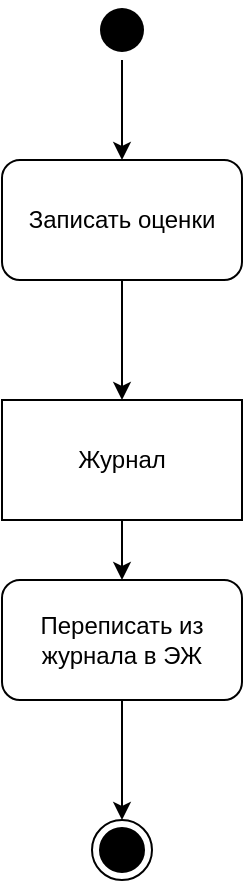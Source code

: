 <mxfile version="20.3.3" type="google"><diagram id="K6r3swTJNMJVupNa_H-f" name="Страница 1"><mxGraphModel grid="1" page="1" gridSize="10" guides="1" tooltips="1" connect="1" arrows="1" fold="1" pageScale="1" pageWidth="827" pageHeight="1169" math="0" shadow="0"><root><mxCell id="0"/><mxCell id="1" parent="0"/><mxCell id="YSjEbhO59BMy13dkgwAE-4" value="" style="edgeStyle=orthogonalEdgeStyle;rounded=0;orthogonalLoop=1;jettySize=auto;html=1;" edge="1" parent="1" source="YSjEbhO59BMy13dkgwAE-1" target="YSjEbhO59BMy13dkgwAE-3"><mxGeometry relative="1" as="geometry"/></mxCell><mxCell id="YSjEbhO59BMy13dkgwAE-1" value="" style="ellipse;html=1;shape=endState;fillColor=#000000;strokeColor=none;" vertex="1" parent="1"><mxGeometry x="150" y="30" width="30" height="30" as="geometry"/></mxCell><mxCell id="YSjEbhO59BMy13dkgwAE-2" value="" style="ellipse;html=1;shape=endState;fillColor=#000000;strokeColor=default;" vertex="1" parent="1"><mxGeometry x="150" y="440" width="30" height="30" as="geometry"/></mxCell><mxCell id="YSjEbhO59BMy13dkgwAE-7" style="edgeStyle=orthogonalEdgeStyle;rounded=0;orthogonalLoop=1;jettySize=auto;html=1;exitX=0.5;exitY=1;exitDx=0;exitDy=0;entryX=0.5;entryY=0;entryDx=0;entryDy=0;" edge="1" parent="1" source="YSjEbhO59BMy13dkgwAE-3" target="YSjEbhO59BMy13dkgwAE-6"><mxGeometry relative="1" as="geometry"/></mxCell><mxCell id="YSjEbhO59BMy13dkgwAE-3" value="Записать оценки" style="rounded=1;whiteSpace=wrap;html=1;strokeColor=default;fillColor=#FFFFFF;" vertex="1" parent="1"><mxGeometry x="105" y="110" width="120" height="60" as="geometry"/></mxCell><mxCell id="YSjEbhO59BMy13dkgwAE-9" style="edgeStyle=orthogonalEdgeStyle;rounded=0;orthogonalLoop=1;jettySize=auto;html=1;exitX=0.5;exitY=1;exitDx=0;exitDy=0;" edge="1" parent="1" source="YSjEbhO59BMy13dkgwAE-6" target="YSjEbhO59BMy13dkgwAE-8"><mxGeometry relative="1" as="geometry"/></mxCell><mxCell id="YSjEbhO59BMy13dkgwAE-6" value="Журнал" style="rounded=0;whiteSpace=wrap;html=1;strokeColor=default;fillColor=#FFFFFF;" vertex="1" parent="1"><mxGeometry x="105" y="230" width="120" height="60" as="geometry"/></mxCell><mxCell id="YSjEbhO59BMy13dkgwAE-10" style="edgeStyle=orthogonalEdgeStyle;rounded=0;orthogonalLoop=1;jettySize=auto;html=1;exitX=0.5;exitY=1;exitDx=0;exitDy=0;entryX=0.5;entryY=0;entryDx=0;entryDy=0;" edge="1" parent="1" source="YSjEbhO59BMy13dkgwAE-8" target="YSjEbhO59BMy13dkgwAE-2"><mxGeometry relative="1" as="geometry"/></mxCell><mxCell id="YSjEbhO59BMy13dkgwAE-8" value="Переписать из&lt;br&gt;журнала в ЭЖ" style="rounded=1;whiteSpace=wrap;html=1;strokeColor=default;fillColor=#FFFFFF;" vertex="1" parent="1"><mxGeometry x="105" y="320" width="120" height="60" as="geometry"/></mxCell></root></mxGraphModel></diagram></mxfile>